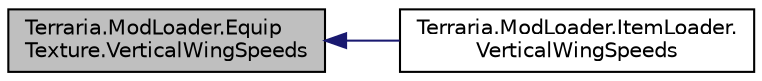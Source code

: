 digraph "Terraria.ModLoader.EquipTexture.VerticalWingSpeeds"
{
  edge [fontname="Helvetica",fontsize="10",labelfontname="Helvetica",labelfontsize="10"];
  node [fontname="Helvetica",fontsize="10",shape=record];
  rankdir="LR";
  Node45 [label="Terraria.ModLoader.Equip\lTexture.VerticalWingSpeeds",height=0.2,width=0.4,color="black", fillcolor="grey75", style="filled", fontcolor="black"];
  Node45 -> Node46 [dir="back",color="midnightblue",fontsize="10",style="solid",fontname="Helvetica"];
  Node46 [label="Terraria.ModLoader.ItemLoader.\lVerticalWingSpeeds",height=0.2,width=0.4,color="black", fillcolor="white", style="filled",URL="$class_terraria_1_1_mod_loader_1_1_item_loader.html#a6eeea936b5fb5d9c5776807ac186e3b7",tooltip="If the player is using wings, this uses the result of GetWing, and calls ModItem.VerticalWingSpeeds t..."];
}
